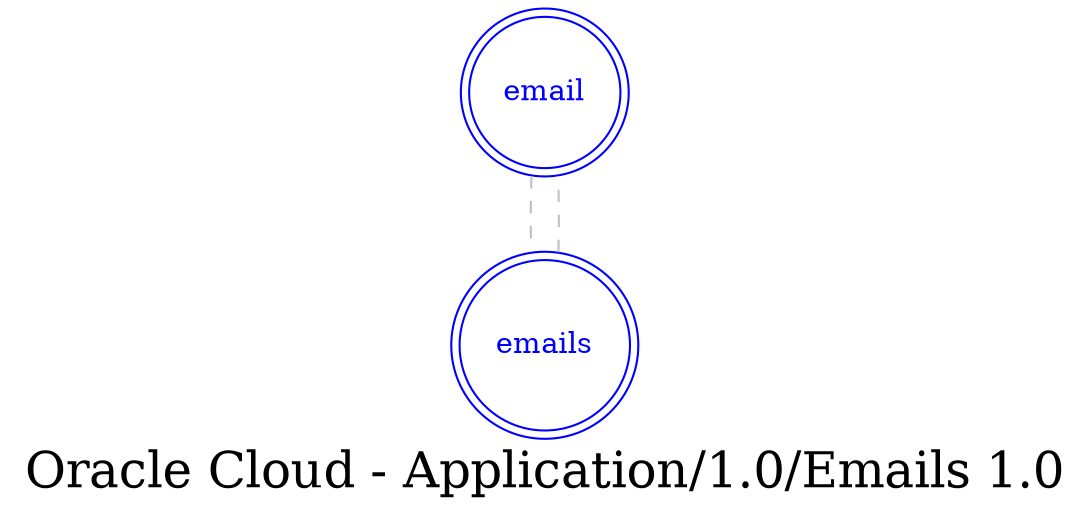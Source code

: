 digraph LexiconGraph {
graph[label="Oracle Cloud - Application/1.0/Emails 1.0", fontsize=24]
splines=true
"email" [color=blue, fontcolor=blue, shape=doublecircle]
"emails" [color=blue, fontcolor=blue, shape=doublecircle]
"emails" -> "email" [color=grey, fontcolor=grey, arrowhead=none, arrowtail=none, style=dashed]
"email" -> "emails" [color=grey, fontcolor=grey, arrowhead=none, arrowtail=none, style=dashed]
}
